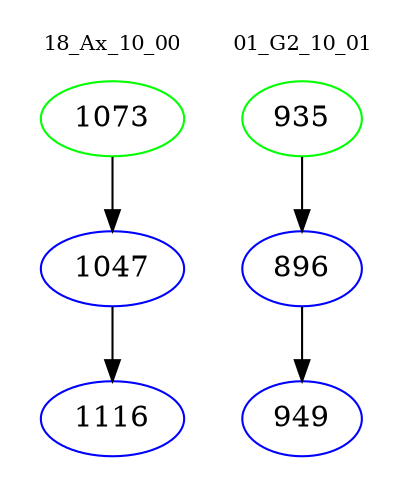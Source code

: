 digraph{
subgraph cluster_0 {
color = white
label = "18_Ax_10_00";
fontsize=10;
T0_1073 [label="1073", color="green"]
T0_1073 -> T0_1047 [color="black"]
T0_1047 [label="1047", color="blue"]
T0_1047 -> T0_1116 [color="black"]
T0_1116 [label="1116", color="blue"]
}
subgraph cluster_1 {
color = white
label = "01_G2_10_01";
fontsize=10;
T1_935 [label="935", color="green"]
T1_935 -> T1_896 [color="black"]
T1_896 [label="896", color="blue"]
T1_896 -> T1_949 [color="black"]
T1_949 [label="949", color="blue"]
}
}
